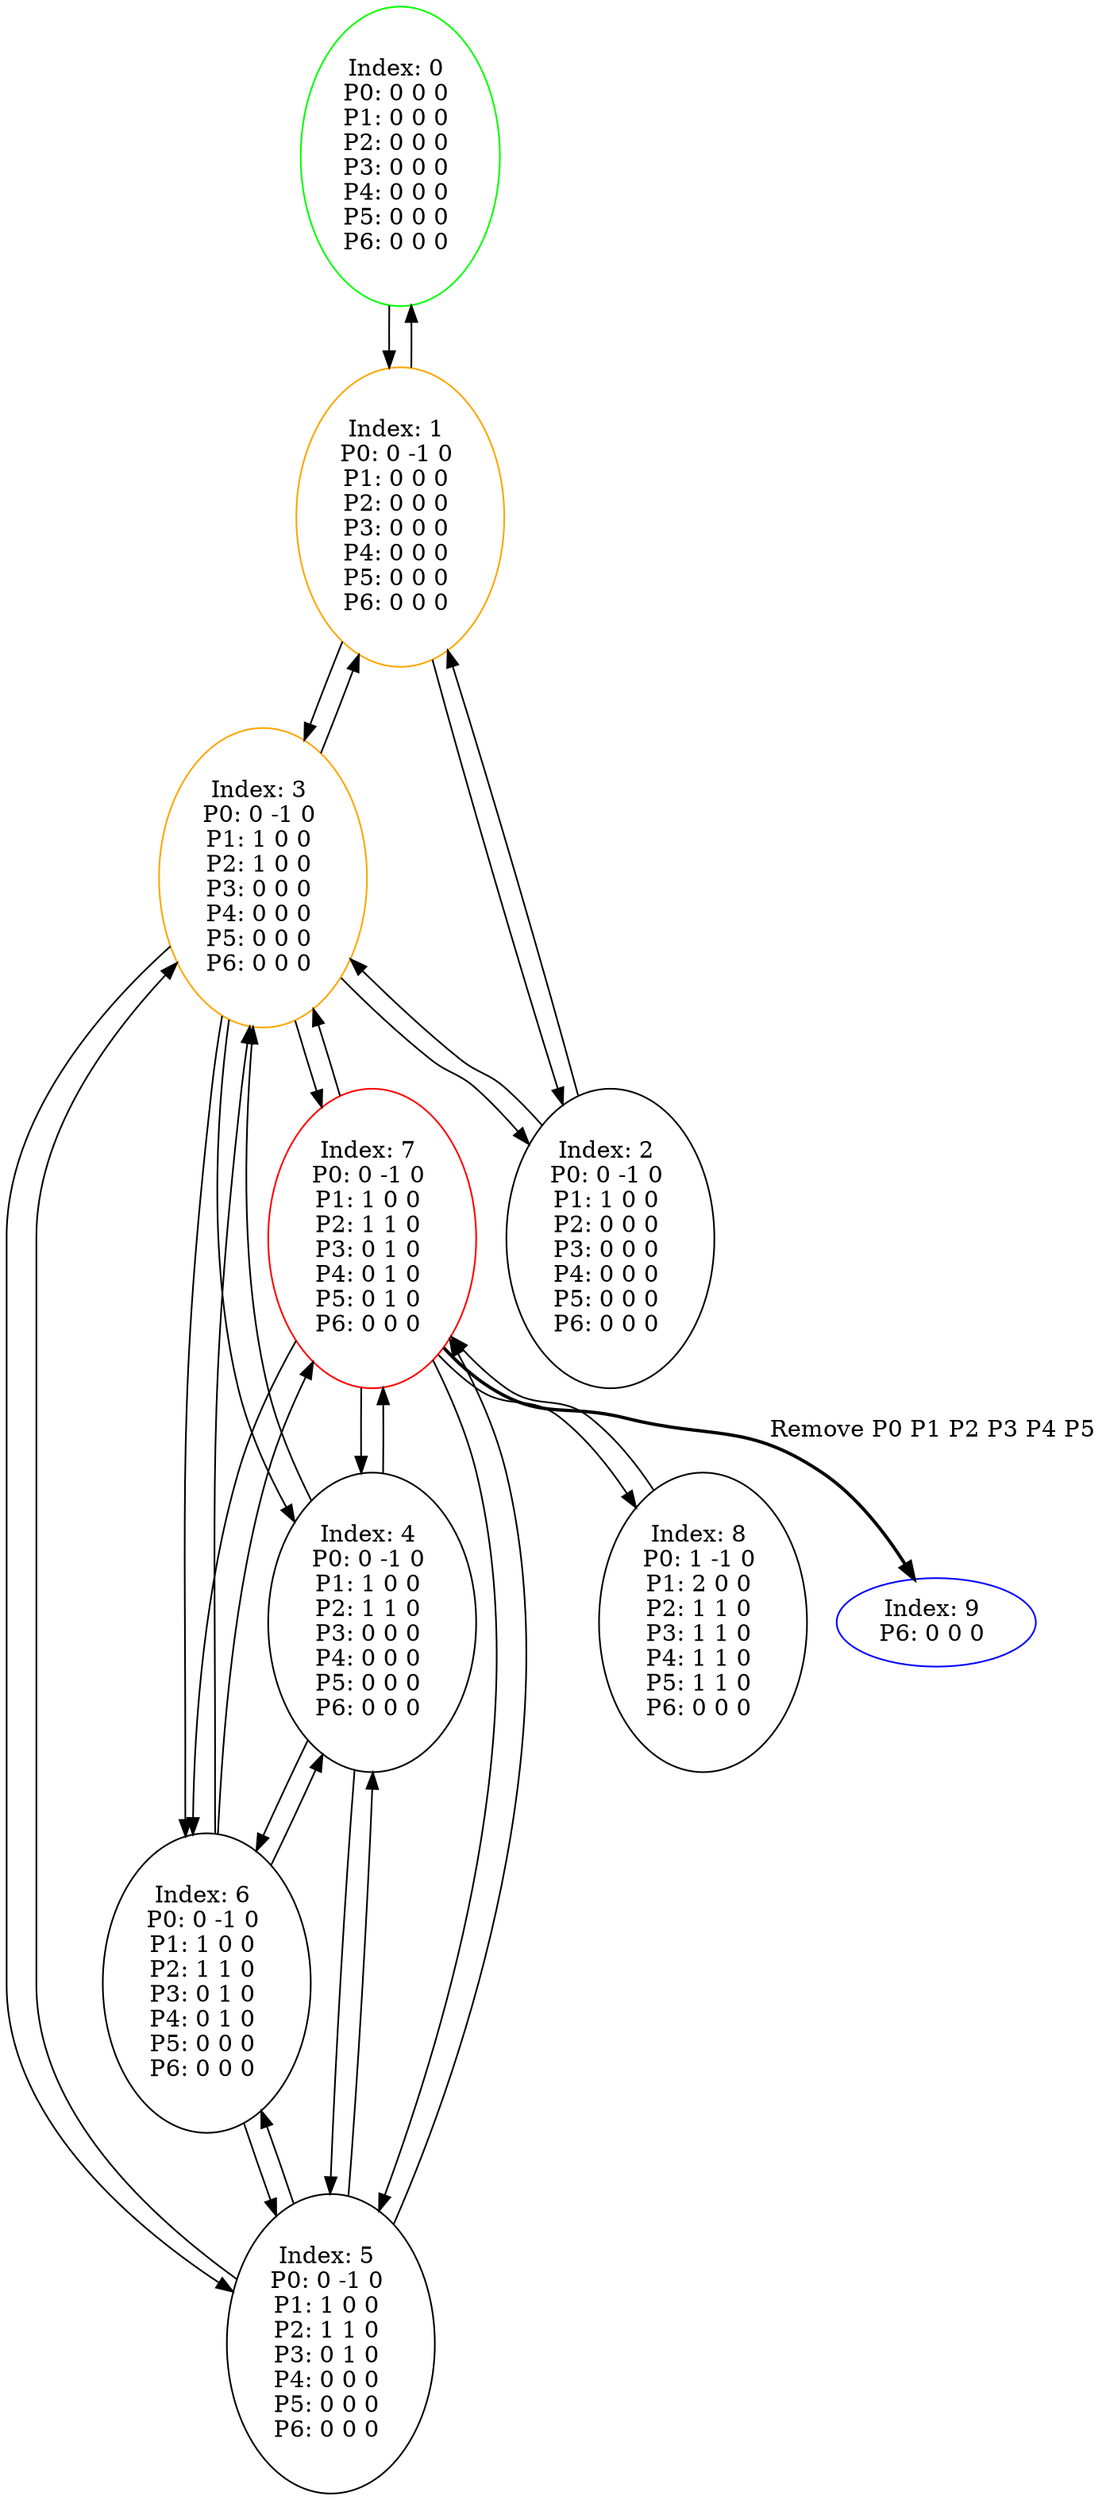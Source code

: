digraph G {
color = "black"
0[label = "Index: 0 
P0: 0 0 0 
P1: 0 0 0 
P2: 0 0 0 
P3: 0 0 0 
P4: 0 0 0 
P5: 0 0 0 
P6: 0 0 0 
", color = "green"]
1[label = "Index: 1 
P0: 0 -1 0 
P1: 0 0 0 
P2: 0 0 0 
P3: 0 0 0 
P4: 0 0 0 
P5: 0 0 0 
P6: 0 0 0 
", color = "orange"]
2[label = "Index: 2 
P0: 0 -1 0 
P1: 1 0 0 
P2: 0 0 0 
P3: 0 0 0 
P4: 0 0 0 
P5: 0 0 0 
P6: 0 0 0 
"]
3[label = "Index: 3 
P0: 0 -1 0 
P1: 1 0 0 
P2: 1 0 0 
P3: 0 0 0 
P4: 0 0 0 
P5: 0 0 0 
P6: 0 0 0 
", color = "orange"]
4[label = "Index: 4 
P0: 0 -1 0 
P1: 1 0 0 
P2: 1 1 0 
P3: 0 0 0 
P4: 0 0 0 
P5: 0 0 0 
P6: 0 0 0 
"]
5[label = "Index: 5 
P0: 0 -1 0 
P1: 1 0 0 
P2: 1 1 0 
P3: 0 1 0 
P4: 0 0 0 
P5: 0 0 0 
P6: 0 0 0 
"]
6[label = "Index: 6 
P0: 0 -1 0 
P1: 1 0 0 
P2: 1 1 0 
P3: 0 1 0 
P4: 0 1 0 
P5: 0 0 0 
P6: 0 0 0 
"]
7[label = "Index: 7 
P0: 0 -1 0 
P1: 1 0 0 
P2: 1 1 0 
P3: 0 1 0 
P4: 0 1 0 
P5: 0 1 0 
P6: 0 0 0 
", color = "red"]
8[label = "Index: 8 
P0: 1 -1 0 
P1: 2 0 0 
P2: 1 1 0 
P3: 1 1 0 
P4: 1 1 0 
P5: 1 1 0 
P6: 0 0 0 
"]
9[label = "Index: 9 
P6: 0 0 0 
", color = "blue"]
0 -> 1

1 -> 0
1 -> 2
1 -> 3

2 -> 1
2 -> 3

3 -> 1
3 -> 2
3 -> 4
3 -> 5
3 -> 6
3 -> 7

4 -> 3
4 -> 5
4 -> 6
4 -> 7

5 -> 3
5 -> 4
5 -> 6
5 -> 7

6 -> 3
6 -> 4
6 -> 5
6 -> 7

7 -> 3
7 -> 4
7 -> 5
7 -> 6
7 -> 8
7 -> 9[style=bold label=" Remove P0 P1 P2 P3 P4 P5 "];


8 -> 7

}

